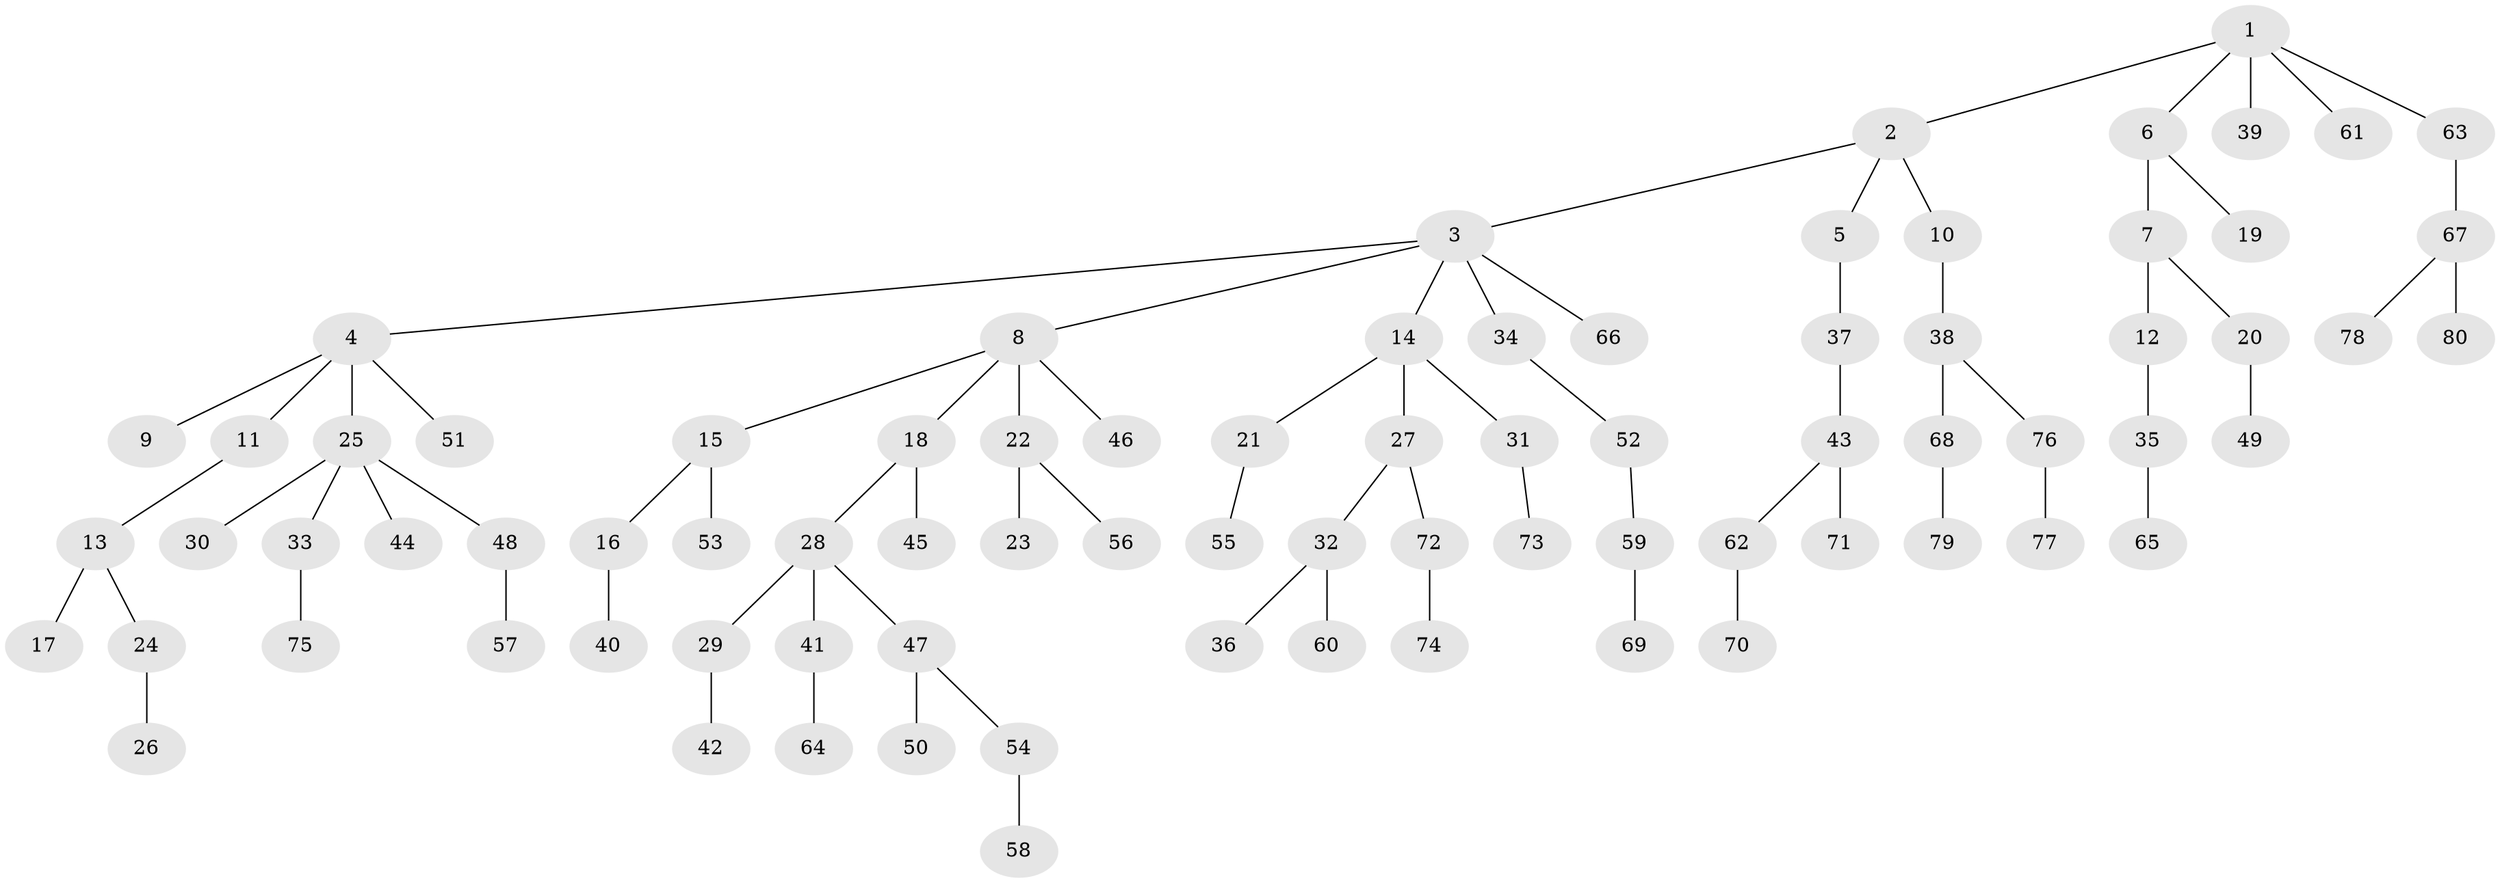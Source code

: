 // original degree distribution, {5: 0.02654867256637168, 6: 0.02654867256637168, 2: 0.3185840707964602, 3: 0.13274336283185842, 4: 0.05309734513274336, 1: 0.4424778761061947}
// Generated by graph-tools (version 1.1) at 2025/51/03/04/25 22:51:39]
// undirected, 80 vertices, 79 edges
graph export_dot {
  node [color=gray90,style=filled];
  1;
  2;
  3;
  4;
  5;
  6;
  7;
  8;
  9;
  10;
  11;
  12;
  13;
  14;
  15;
  16;
  17;
  18;
  19;
  20;
  21;
  22;
  23;
  24;
  25;
  26;
  27;
  28;
  29;
  30;
  31;
  32;
  33;
  34;
  35;
  36;
  37;
  38;
  39;
  40;
  41;
  42;
  43;
  44;
  45;
  46;
  47;
  48;
  49;
  50;
  51;
  52;
  53;
  54;
  55;
  56;
  57;
  58;
  59;
  60;
  61;
  62;
  63;
  64;
  65;
  66;
  67;
  68;
  69;
  70;
  71;
  72;
  73;
  74;
  75;
  76;
  77;
  78;
  79;
  80;
  1 -- 2 [weight=1.0];
  1 -- 6 [weight=1.0];
  1 -- 39 [weight=1.0];
  1 -- 61 [weight=1.0];
  1 -- 63 [weight=1.0];
  2 -- 3 [weight=1.0];
  2 -- 5 [weight=1.0];
  2 -- 10 [weight=1.0];
  3 -- 4 [weight=1.0];
  3 -- 8 [weight=1.0];
  3 -- 14 [weight=1.0];
  3 -- 34 [weight=1.0];
  3 -- 66 [weight=1.0];
  4 -- 9 [weight=1.0];
  4 -- 11 [weight=1.0];
  4 -- 25 [weight=1.0];
  4 -- 51 [weight=1.0];
  5 -- 37 [weight=1.0];
  6 -- 7 [weight=1.0];
  6 -- 19 [weight=1.0];
  7 -- 12 [weight=1.0];
  7 -- 20 [weight=1.0];
  8 -- 15 [weight=1.0];
  8 -- 18 [weight=1.0];
  8 -- 22 [weight=1.0];
  8 -- 46 [weight=1.0];
  10 -- 38 [weight=1.0];
  11 -- 13 [weight=1.0];
  12 -- 35 [weight=1.0];
  13 -- 17 [weight=1.0];
  13 -- 24 [weight=1.0];
  14 -- 21 [weight=1.0];
  14 -- 27 [weight=1.0];
  14 -- 31 [weight=1.0];
  15 -- 16 [weight=1.0];
  15 -- 53 [weight=1.0];
  16 -- 40 [weight=1.0];
  18 -- 28 [weight=1.0];
  18 -- 45 [weight=1.0];
  20 -- 49 [weight=1.0];
  21 -- 55 [weight=1.0];
  22 -- 23 [weight=1.0];
  22 -- 56 [weight=1.0];
  24 -- 26 [weight=1.0];
  25 -- 30 [weight=1.0];
  25 -- 33 [weight=1.0];
  25 -- 44 [weight=1.0];
  25 -- 48 [weight=1.0];
  27 -- 32 [weight=1.0];
  27 -- 72 [weight=1.0];
  28 -- 29 [weight=1.0];
  28 -- 41 [weight=1.0];
  28 -- 47 [weight=1.0];
  29 -- 42 [weight=1.0];
  31 -- 73 [weight=1.0];
  32 -- 36 [weight=1.0];
  32 -- 60 [weight=1.0];
  33 -- 75 [weight=1.0];
  34 -- 52 [weight=1.0];
  35 -- 65 [weight=1.0];
  37 -- 43 [weight=1.0];
  38 -- 68 [weight=1.0];
  38 -- 76 [weight=1.0];
  41 -- 64 [weight=1.0];
  43 -- 62 [weight=1.0];
  43 -- 71 [weight=1.0];
  47 -- 50 [weight=1.0];
  47 -- 54 [weight=1.0];
  48 -- 57 [weight=1.0];
  52 -- 59 [weight=1.0];
  54 -- 58 [weight=1.0];
  59 -- 69 [weight=1.0];
  62 -- 70 [weight=1.0];
  63 -- 67 [weight=1.0];
  67 -- 78 [weight=1.0];
  67 -- 80 [weight=1.0];
  68 -- 79 [weight=1.0];
  72 -- 74 [weight=1.0];
  76 -- 77 [weight=1.0];
}
